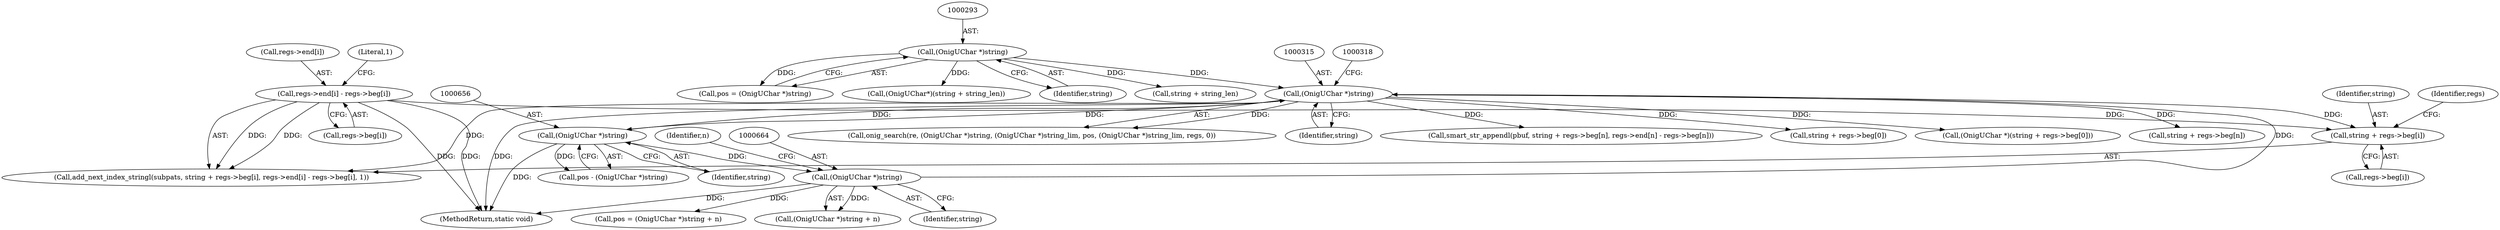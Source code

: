 digraph "0_php-src_5b597a2e5b28e2d5a52fc1be13f425f08f47cb62?w=1_1@pointer" {
"1000543" [label="(Call,string + regs->beg[i])"];
"1000314" [label="(Call,(OnigUChar *)string)"];
"1000655" [label="(Call,(OnigUChar *)string)"];
"1000663" [label="(Call,(OnigUChar *)string)"];
"1000292" [label="(Call,(OnigUChar *)string)"];
"1000550" [label="(Call,regs->end[i] - regs->beg[i])"];
"1000292" [label="(Call,(OnigUChar *)string)"];
"1000551" [label="(Call,regs->end[i])"];
"1000294" [label="(Identifier,string)"];
"1000316" [label="(Identifier,string)"];
"1000476" [label="(Call,smart_str_appendl(pbuf, string + regs->beg[n], regs->end[n] - regs->beg[n]))"];
"1000544" [label="(Identifier,string)"];
"1000553" [label="(Identifier,regs)"];
"1000545" [label="(Call,regs->beg[i])"];
"1000662" [label="(Call,(OnigUChar *)string + n)"];
"1000665" [label="(Identifier,string)"];
"1000365" [label="(Call,string + regs->beg[0])"];
"1000666" [label="(Identifier,n)"];
"1000363" [label="(Call,(OnigUChar *)(string + regs->beg[0]))"];
"1000657" [label="(Identifier,string)"];
"1000478" [label="(Call,string + regs->beg[n])"];
"1000299" [label="(Call,string + string_len)"];
"1000543" [label="(Call,string + regs->beg[i])"];
"1000314" [label="(Call,(OnigUChar *)string)"];
"1000561" [label="(Literal,1)"];
"1000653" [label="(Call,pos - (OnigUChar *)string)"];
"1000541" [label="(Call,add_next_index_stringl(subpats, string + regs->beg[i], regs->end[i] - regs->beg[i], 1))"];
"1000312" [label="(Call,onig_search(re, (OnigUChar *)string, (OnigUChar *)string_lim, pos, (OnigUChar *)string_lim, regs, 0))"];
"1000290" [label="(Call,pos = (OnigUChar *)string)"];
"1000744" [label="(MethodReturn,static void)"];
"1000660" [label="(Call,pos = (OnigUChar *)string + n)"];
"1000556" [label="(Call,regs->beg[i])"];
"1000655" [label="(Call,(OnigUChar *)string)"];
"1000550" [label="(Call,regs->end[i] - regs->beg[i])"];
"1000663" [label="(Call,(OnigUChar *)string)"];
"1000297" [label="(Call,(OnigUChar*)(string + string_len))"];
"1000543" -> "1000541"  [label="AST: "];
"1000543" -> "1000545"  [label="CFG: "];
"1000544" -> "1000543"  [label="AST: "];
"1000545" -> "1000543"  [label="AST: "];
"1000553" -> "1000543"  [label="CFG: "];
"1000314" -> "1000543"  [label="DDG: "];
"1000550" -> "1000543"  [label="DDG: "];
"1000314" -> "1000312"  [label="AST: "];
"1000314" -> "1000316"  [label="CFG: "];
"1000315" -> "1000314"  [label="AST: "];
"1000316" -> "1000314"  [label="AST: "];
"1000318" -> "1000314"  [label="CFG: "];
"1000314" -> "1000744"  [label="DDG: "];
"1000314" -> "1000312"  [label="DDG: "];
"1000655" -> "1000314"  [label="DDG: "];
"1000663" -> "1000314"  [label="DDG: "];
"1000292" -> "1000314"  [label="DDG: "];
"1000314" -> "1000363"  [label="DDG: "];
"1000314" -> "1000365"  [label="DDG: "];
"1000314" -> "1000476"  [label="DDG: "];
"1000314" -> "1000478"  [label="DDG: "];
"1000314" -> "1000541"  [label="DDG: "];
"1000314" -> "1000655"  [label="DDG: "];
"1000655" -> "1000653"  [label="AST: "];
"1000655" -> "1000657"  [label="CFG: "];
"1000656" -> "1000655"  [label="AST: "];
"1000657" -> "1000655"  [label="AST: "];
"1000653" -> "1000655"  [label="CFG: "];
"1000655" -> "1000744"  [label="DDG: "];
"1000655" -> "1000653"  [label="DDG: "];
"1000655" -> "1000663"  [label="DDG: "];
"1000663" -> "1000662"  [label="AST: "];
"1000663" -> "1000665"  [label="CFG: "];
"1000664" -> "1000663"  [label="AST: "];
"1000665" -> "1000663"  [label="AST: "];
"1000666" -> "1000663"  [label="CFG: "];
"1000663" -> "1000744"  [label="DDG: "];
"1000663" -> "1000660"  [label="DDG: "];
"1000663" -> "1000662"  [label="DDG: "];
"1000292" -> "1000290"  [label="AST: "];
"1000292" -> "1000294"  [label="CFG: "];
"1000293" -> "1000292"  [label="AST: "];
"1000294" -> "1000292"  [label="AST: "];
"1000290" -> "1000292"  [label="CFG: "];
"1000292" -> "1000290"  [label="DDG: "];
"1000292" -> "1000297"  [label="DDG: "];
"1000292" -> "1000299"  [label="DDG: "];
"1000550" -> "1000541"  [label="AST: "];
"1000550" -> "1000556"  [label="CFG: "];
"1000551" -> "1000550"  [label="AST: "];
"1000556" -> "1000550"  [label="AST: "];
"1000561" -> "1000550"  [label="CFG: "];
"1000550" -> "1000744"  [label="DDG: "];
"1000550" -> "1000744"  [label="DDG: "];
"1000550" -> "1000541"  [label="DDG: "];
"1000550" -> "1000541"  [label="DDG: "];
}
